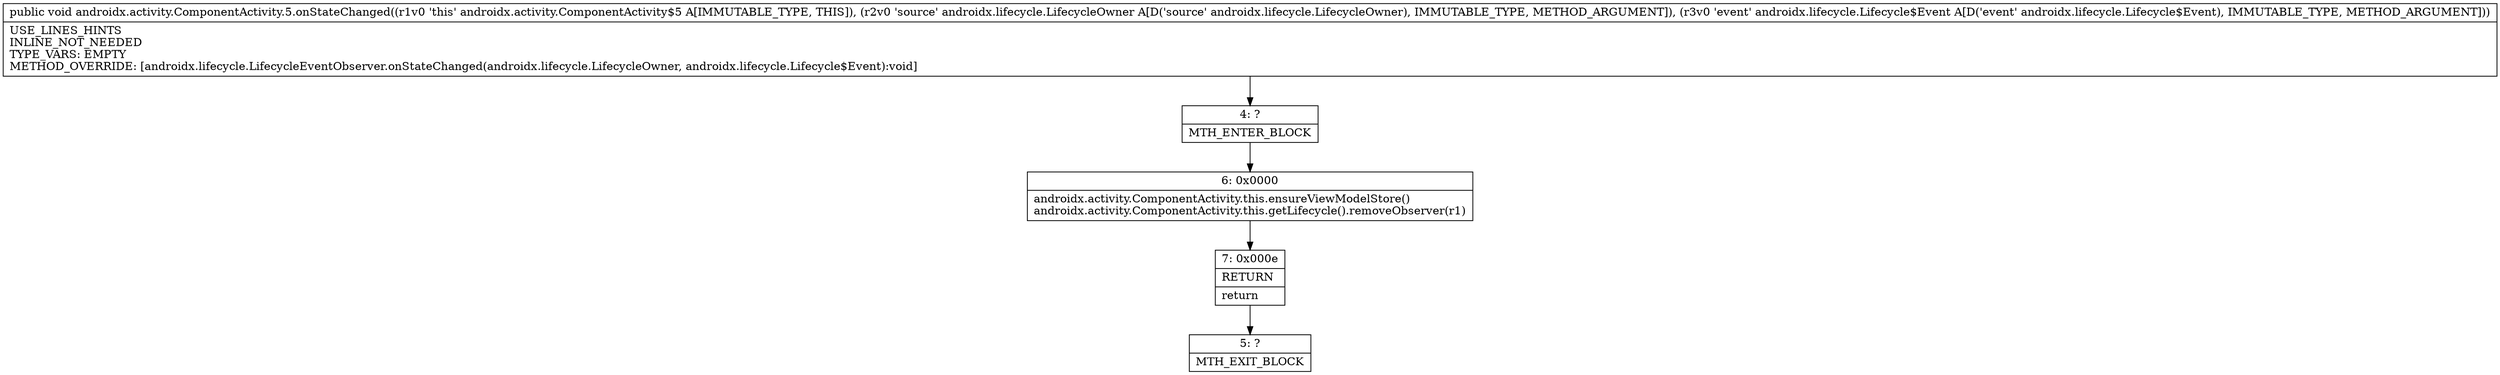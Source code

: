 digraph "CFG forandroidx.activity.ComponentActivity.5.onStateChanged(Landroidx\/lifecycle\/LifecycleOwner;Landroidx\/lifecycle\/Lifecycle$Event;)V" {
Node_4 [shape=record,label="{4\:\ ?|MTH_ENTER_BLOCK\l}"];
Node_6 [shape=record,label="{6\:\ 0x0000|androidx.activity.ComponentActivity.this.ensureViewModelStore()\landroidx.activity.ComponentActivity.this.getLifecycle().removeObserver(r1)\l}"];
Node_7 [shape=record,label="{7\:\ 0x000e|RETURN\l|return\l}"];
Node_5 [shape=record,label="{5\:\ ?|MTH_EXIT_BLOCK\l}"];
MethodNode[shape=record,label="{public void androidx.activity.ComponentActivity.5.onStateChanged((r1v0 'this' androidx.activity.ComponentActivity$5 A[IMMUTABLE_TYPE, THIS]), (r2v0 'source' androidx.lifecycle.LifecycleOwner A[D('source' androidx.lifecycle.LifecycleOwner), IMMUTABLE_TYPE, METHOD_ARGUMENT]), (r3v0 'event' androidx.lifecycle.Lifecycle$Event A[D('event' androidx.lifecycle.Lifecycle$Event), IMMUTABLE_TYPE, METHOD_ARGUMENT]))  | USE_LINES_HINTS\lINLINE_NOT_NEEDED\lTYPE_VARS: EMPTY\lMETHOD_OVERRIDE: [androidx.lifecycle.LifecycleEventObserver.onStateChanged(androidx.lifecycle.LifecycleOwner, androidx.lifecycle.Lifecycle$Event):void]\l}"];
MethodNode -> Node_4;Node_4 -> Node_6;
Node_6 -> Node_7;
Node_7 -> Node_5;
}

